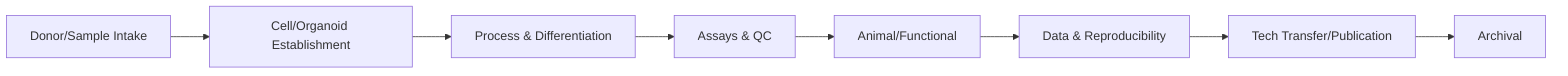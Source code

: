 flowchart LR
  INTAKE[Donor/Sample Intake] --> CELLS[Cell/Organoid Establishment]
  CELLS --> DIFF[Process & Differentiation]
  DIFF --> ASSAY[Assays & QC]
  ASSAY --> ANIMAL[Animal/Functional]
  ANIMAL --> DATA[Data & Reproducibility]
  DATA --> TRANSFER[Tech Transfer/Publication]
  TRANSFER --> ARCHIVE[Archival]